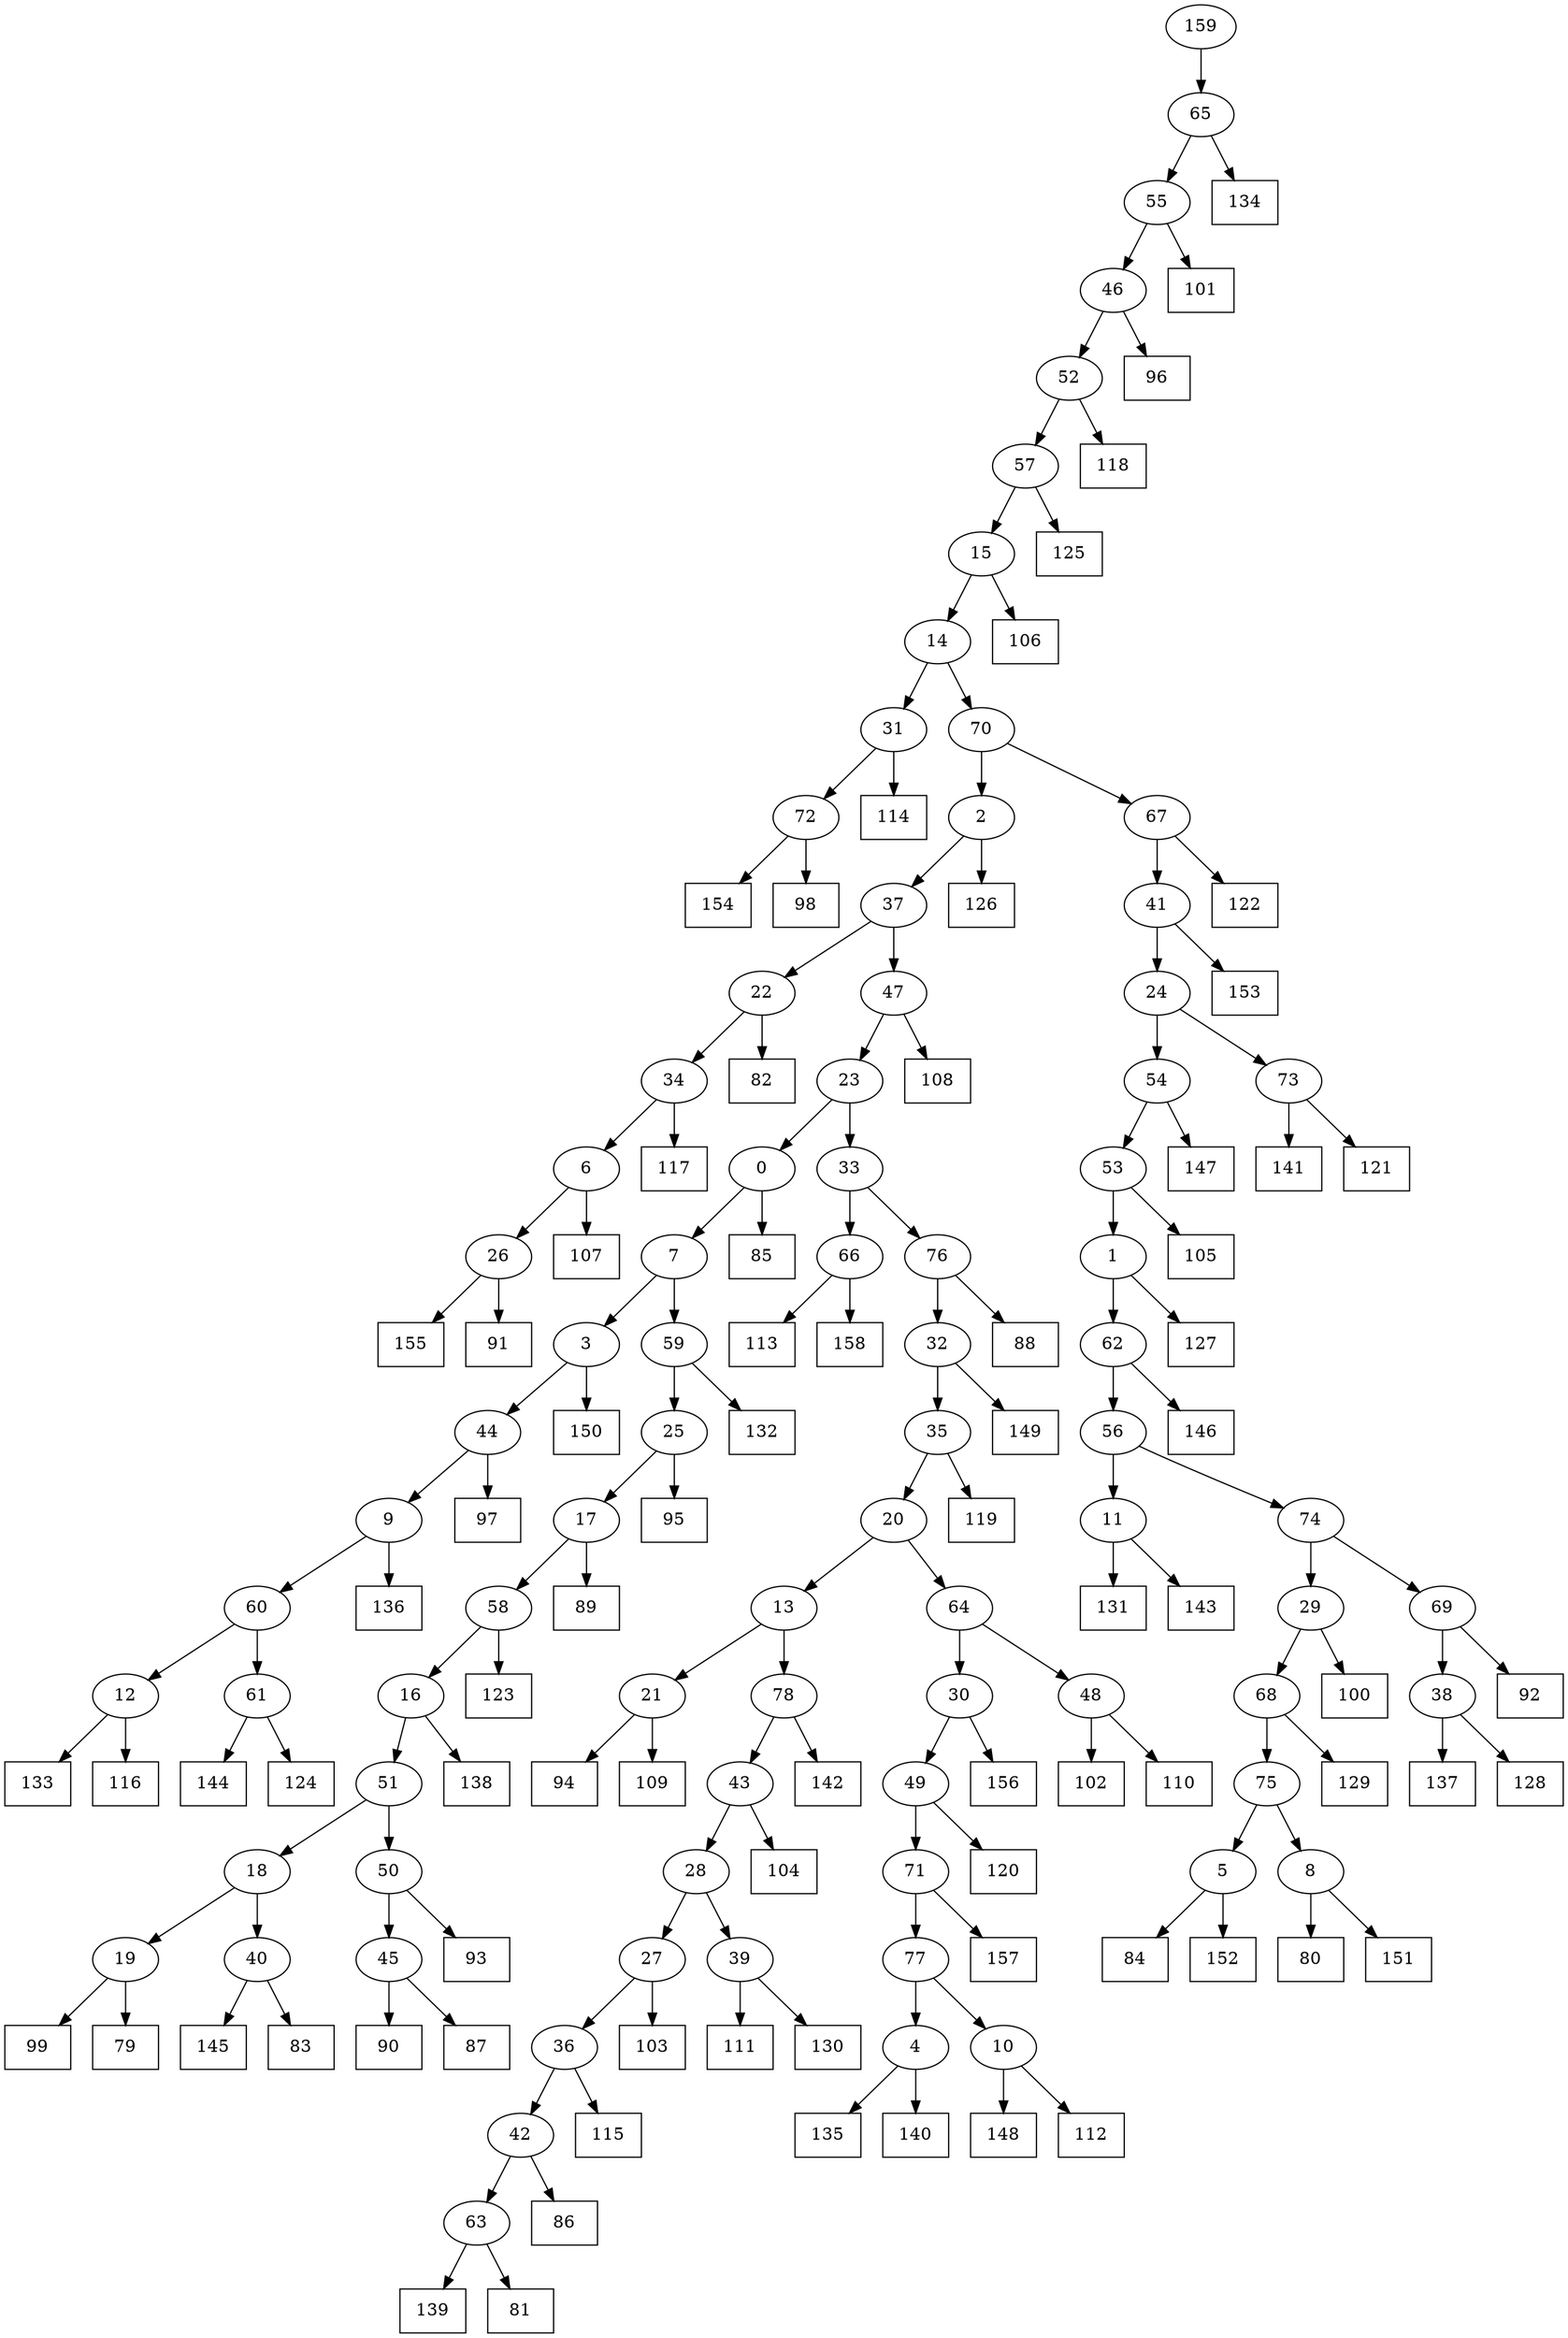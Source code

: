 digraph G {
0[label="0"];
1[label="1"];
2[label="2"];
3[label="3"];
4[label="4"];
5[label="5"];
6[label="6"];
7[label="7"];
8[label="8"];
9[label="9"];
10[label="10"];
11[label="11"];
12[label="12"];
13[label="13"];
14[label="14"];
15[label="15"];
16[label="16"];
17[label="17"];
18[label="18"];
19[label="19"];
20[label="20"];
21[label="21"];
22[label="22"];
23[label="23"];
24[label="24"];
25[label="25"];
26[label="26"];
27[label="27"];
28[label="28"];
29[label="29"];
30[label="30"];
31[label="31"];
32[label="32"];
33[label="33"];
34[label="34"];
35[label="35"];
36[label="36"];
37[label="37"];
38[label="38"];
39[label="39"];
40[label="40"];
41[label="41"];
42[label="42"];
43[label="43"];
44[label="44"];
45[label="45"];
46[label="46"];
47[label="47"];
48[label="48"];
49[label="49"];
50[label="50"];
51[label="51"];
52[label="52"];
53[label="53"];
54[label="54"];
55[label="55"];
56[label="56"];
57[label="57"];
58[label="58"];
59[label="59"];
60[label="60"];
61[label="61"];
62[label="62"];
63[label="63"];
64[label="64"];
65[label="65"];
66[label="66"];
67[label="67"];
68[label="68"];
69[label="69"];
70[label="70"];
71[label="71"];
72[label="72"];
73[label="73"];
74[label="74"];
75[label="75"];
76[label="76"];
77[label="77"];
78[label="78"];
79[shape=box,label="155"];
80[shape=box,label="113"];
81[shape=box,label="133"];
82[shape=box,label="94"];
83[shape=box,label="136"];
84[shape=box,label="99"];
85[shape=box,label="147"];
86[shape=box,label="123"];
87[shape=box,label="117"];
88[shape=box,label="144"];
89[shape=box,label="153"];
90[shape=box,label="135"];
91[shape=box,label="145"];
92[shape=box,label="119"];
93[shape=box,label="93"];
94[shape=box,label="156"];
95[shape=box,label="148"];
96[shape=box,label="131"];
97[shape=box,label="79"];
98[shape=box,label="146"];
99[shape=box,label="102"];
100[shape=box,label="91"];
101[shape=box,label="84"];
102[shape=box,label="129"];
103[shape=box,label="90"];
104[shape=box,label="112"];
105[shape=box,label="137"];
106[shape=box,label="108"];
107[shape=box,label="101"];
108[shape=box,label="138"];
109[shape=box,label="107"];
110[shape=box,label="88"];
111[shape=box,label="82"];
112[shape=box,label="80"];
113[shape=box,label="95"];
114[shape=box,label="111"];
115[shape=box,label="154"];
116[shape=box,label="157"];
117[shape=box,label="92"];
118[shape=box,label="143"];
119[shape=box,label="124"];
120[shape=box,label="158"];
121[shape=box,label="152"];
122[shape=box,label="98"];
123[shape=box,label="96"];
124[shape=box,label="140"];
125[shape=box,label="89"];
126[shape=box,label="115"];
127[shape=box,label="83"];
128[shape=box,label="132"];
129[shape=box,label="139"];
130[shape=box,label="134"];
131[shape=box,label="130"];
132[shape=box,label="149"];
133[shape=box,label="126"];
134[shape=box,label="122"];
135[shape=box,label="151"];
136[shape=box,label="103"];
137[shape=box,label="100"];
138[shape=box,label="142"];
139[shape=box,label="106"];
140[shape=box,label="116"];
141[shape=box,label="109"];
142[shape=box,label="86"];
143[shape=box,label="87"];
144[shape=box,label="85"];
145[shape=box,label="110"];
146[shape=box,label="105"];
147[shape=box,label="150"];
148[shape=box,label="120"];
149[shape=box,label="97"];
150[shape=box,label="128"];
151[shape=box,label="141"];
152[shape=box,label="81"];
153[shape=box,label="121"];
154[shape=box,label="114"];
155[shape=box,label="125"];
156[shape=box,label="118"];
157[shape=box,label="127"];
158[shape=box,label="104"];
159[label="159"];
61->119 ;
6->109 ;
55->107 ;
71->116 ;
53->146 ;
4->90 ;
29->137 ;
25->17 ;
42->142 ;
17->125 ;
21->82 ;
73->153 ;
40->91 ;
59->25 ;
25->113 ;
46->123 ;
38->150 ;
76->110 ;
36->126 ;
10->104 ;
26->100 ;
67->134 ;
20->13 ;
51->18 ;
72->122 ;
30->94 ;
44->149 ;
33->66 ;
57->155 ;
58->86 ;
3->44 ;
28->27 ;
9->83 ;
68->75 ;
41->89 ;
49->148 ;
39->131 ;
36->42 ;
61->88 ;
27->36 ;
8->135 ;
78->138 ;
58->16 ;
16->51 ;
72->115 ;
3->147 ;
45->103 ;
28->39 ;
75->8 ;
64->30 ;
30->49 ;
57->15 ;
48->145 ;
66->80 ;
26->79 ;
68->102 ;
6->26 ;
11->96 ;
5->101 ;
18->40 ;
40->127 ;
63->129 ;
14->31 ;
31->72 ;
44->9 ;
9->60 ;
65->130 ;
77->10 ;
51->50 ;
50->93 ;
47->106 ;
10->95 ;
12->81 ;
2->37 ;
54->53 ;
15->139 ;
76->32 ;
32->132 ;
17->58 ;
23->0 ;
0->144 ;
15->14 ;
74->29 ;
29->68 ;
27->136 ;
69->117 ;
65->55 ;
60->12 ;
12->140 ;
34->87 ;
13->78 ;
13->21 ;
21->141 ;
11->118 ;
8->112 ;
23->33 ;
37->47 ;
47->23 ;
20->64 ;
7->59 ;
59->128 ;
56->74 ;
74->69 ;
22->34 ;
34->6 ;
52->57 ;
67->41 ;
66->120 ;
49->71 ;
71->77 ;
60->61 ;
33->76 ;
75->5 ;
5->121 ;
18->19 ;
62->98 ;
77->4 ;
4->124 ;
54->85 ;
24->73 ;
73->151 ;
39->114 ;
50->45 ;
19->84 ;
56->11 ;
24->54 ;
53->1 ;
1->157 ;
41->24 ;
0->7 ;
7->3 ;
19->97 ;
14->70 ;
70->67 ;
32->35 ;
35->20 ;
35->92 ;
78->43 ;
43->28 ;
43->158 ;
42->63 ;
63->152 ;
70->2 ;
2->133 ;
55->46 ;
46->52 ;
52->156 ;
45->143 ;
69->38 ;
38->105 ;
16->108 ;
1->62 ;
62->56 ;
31->154 ;
64->48 ;
48->99 ;
159->65 ;
37->22 ;
22->111 ;
}
